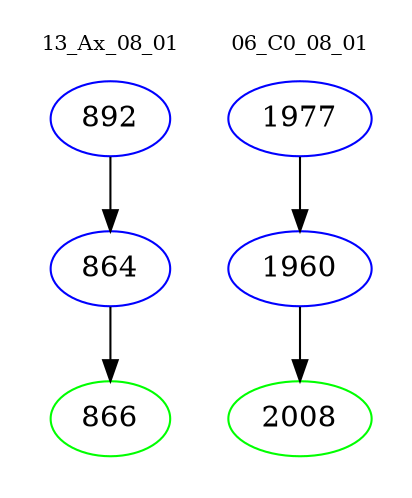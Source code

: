digraph{
subgraph cluster_0 {
color = white
label = "13_Ax_08_01";
fontsize=10;
T0_892 [label="892", color="blue"]
T0_892 -> T0_864 [color="black"]
T0_864 [label="864", color="blue"]
T0_864 -> T0_866 [color="black"]
T0_866 [label="866", color="green"]
}
subgraph cluster_1 {
color = white
label = "06_C0_08_01";
fontsize=10;
T1_1977 [label="1977", color="blue"]
T1_1977 -> T1_1960 [color="black"]
T1_1960 [label="1960", color="blue"]
T1_1960 -> T1_2008 [color="black"]
T1_2008 [label="2008", color="green"]
}
}
